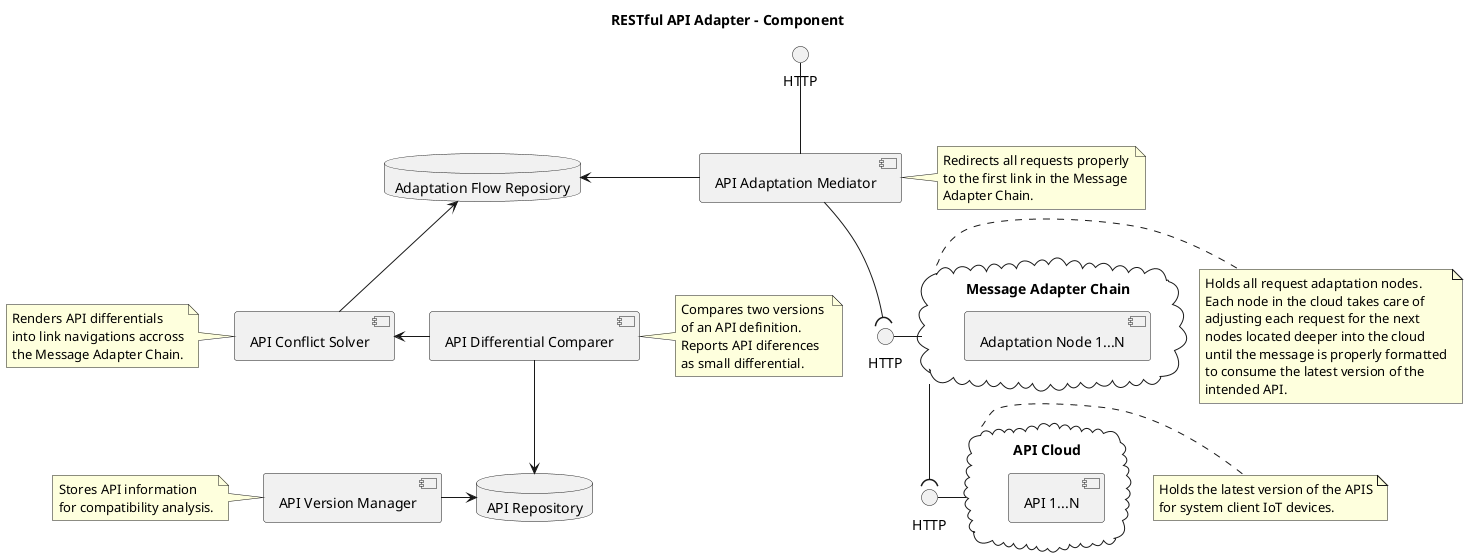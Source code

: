 @startuml
'Title'
title RESTful API Adapter - Component

'Use UML2 icons'
skinparam componentStyle uml2


'Components'
component "API Version Manager" as apimngr
component "API Differential Comparer" as compchecker
component "API Conflict Solver" as nodesolver
component "API Adaptation Mediator" as nodecoor


'Interfaces'
interface "HTTP" as http_nodecoor
interface "HTTP" as http_nodecloud
interface "HTTP" as http_apicloud



'Clouds'
cloud "Message Adapter Chain" as nodecloud {
    component "Adaptation Node 1...N" as apinodes
}
cloud "API Cloud" as apicloud {
    component "API 1...N" as apis
}

'Repositories'
database "API Repository" as apirep
database "Adaptation Flow Reposiory" as noderep


'Relations'
http_nodecoor -down- nodecoor
nodecoor -left-> noderep
nodecoor -down-( http_nodecloud
http_nodecloud -right- nodecloud
nodecloud -down-( http_apicloud
http_apicloud -right- apicloud
nodesolver -up-> noderep
nodesolver <-right- compchecker
compchecker -down-> apirep
apimngr -right-> apirep

'Notes'
note right of nodecoor
    Redirects all requests properly
    to the first link in the Message 
    Adapter Chain.
end note

note right of compchecker
    Compares two versions 
    of an API definition.
    Reports API diferences 
    as small differential.
end note

note left of nodesolver
    Renders API differentials
    into link navigations accross
    the Message Adapter Chain.
end note

note left of apimngr
    Stores API information
    for compatibility analysis.
end note

note right of nodecloud
    Holds all request adaptation nodes.
    Each node in the cloud takes care of
    adjusting each request for the next
    nodes located deeper into the cloud
    until the message is properly formatted
    to consume the latest version of the
    intended API.
end note

note right of apicloud
    Holds the latest version of the APIS
    for system client IoT devices.
end note
@enduml
